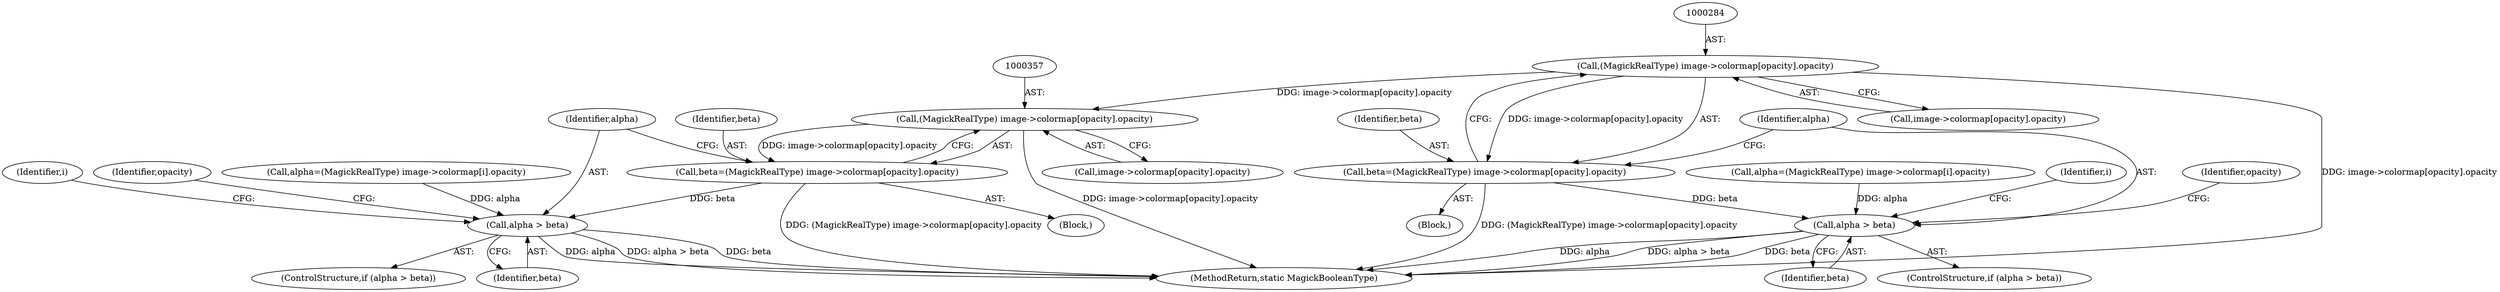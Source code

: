 digraph "0_ImageMagick_10b3823a7619ed22d42764733eb052c4159bc8c1_1@array" {
"1000283" [label="(Call,(MagickRealType) image->colormap[opacity].opacity)"];
"1000281" [label="(Call,beta=(MagickRealType) image->colormap[opacity].opacity)"];
"1000293" [label="(Call,alpha > beta)"];
"1000356" [label="(Call,(MagickRealType) image->colormap[opacity].opacity)"];
"1000354" [label="(Call,beta=(MagickRealType) image->colormap[opacity].opacity)"];
"1000366" [label="(Call,alpha > beta)"];
"1000270" [label="(Call,alpha=(MagickRealType) image->colormap[i].opacity)"];
"1000249" [label="(Identifier,i)"];
"1000283" [label="(Call,(MagickRealType) image->colormap[opacity].opacity)"];
"1000333" [label="(Block,)"];
"1000588" [label="(MethodReturn,static MagickBooleanType)"];
"1000322" [label="(Identifier,i)"];
"1000285" [label="(Call,image->colormap[opacity].opacity)"];
"1000354" [label="(Call,beta=(MagickRealType) image->colormap[opacity].opacity)"];
"1000356" [label="(Call,(MagickRealType) image->colormap[opacity].opacity)"];
"1000282" [label="(Identifier,beta)"];
"1000355" [label="(Identifier,beta)"];
"1000295" [label="(Identifier,beta)"];
"1000297" [label="(Identifier,opacity)"];
"1000294" [label="(Identifier,alpha)"];
"1000293" [label="(Call,alpha > beta)"];
"1000292" [label="(ControlStructure,if (alpha > beta))"];
"1000281" [label="(Call,beta=(MagickRealType) image->colormap[opacity].opacity)"];
"1000343" [label="(Call,alpha=(MagickRealType) image->colormap[i].opacity)"];
"1000358" [label="(Call,image->colormap[opacity].opacity)"];
"1000367" [label="(Identifier,alpha)"];
"1000365" [label="(ControlStructure,if (alpha > beta))"];
"1000260" [label="(Block,)"];
"1000366" [label="(Call,alpha > beta)"];
"1000368" [label="(Identifier,beta)"];
"1000370" [label="(Identifier,opacity)"];
"1000283" -> "1000281"  [label="AST: "];
"1000283" -> "1000285"  [label="CFG: "];
"1000284" -> "1000283"  [label="AST: "];
"1000285" -> "1000283"  [label="AST: "];
"1000281" -> "1000283"  [label="CFG: "];
"1000283" -> "1000588"  [label="DDG: image->colormap[opacity].opacity"];
"1000283" -> "1000281"  [label="DDG: image->colormap[opacity].opacity"];
"1000283" -> "1000356"  [label="DDG: image->colormap[opacity].opacity"];
"1000281" -> "1000260"  [label="AST: "];
"1000282" -> "1000281"  [label="AST: "];
"1000294" -> "1000281"  [label="CFG: "];
"1000281" -> "1000588"  [label="DDG: (MagickRealType) image->colormap[opacity].opacity"];
"1000281" -> "1000293"  [label="DDG: beta"];
"1000293" -> "1000292"  [label="AST: "];
"1000293" -> "1000295"  [label="CFG: "];
"1000294" -> "1000293"  [label="AST: "];
"1000295" -> "1000293"  [label="AST: "];
"1000297" -> "1000293"  [label="CFG: "];
"1000249" -> "1000293"  [label="CFG: "];
"1000293" -> "1000588"  [label="DDG: alpha"];
"1000293" -> "1000588"  [label="DDG: alpha > beta"];
"1000293" -> "1000588"  [label="DDG: beta"];
"1000270" -> "1000293"  [label="DDG: alpha"];
"1000356" -> "1000354"  [label="AST: "];
"1000356" -> "1000358"  [label="CFG: "];
"1000357" -> "1000356"  [label="AST: "];
"1000358" -> "1000356"  [label="AST: "];
"1000354" -> "1000356"  [label="CFG: "];
"1000356" -> "1000588"  [label="DDG: image->colormap[opacity].opacity"];
"1000356" -> "1000354"  [label="DDG: image->colormap[opacity].opacity"];
"1000354" -> "1000333"  [label="AST: "];
"1000355" -> "1000354"  [label="AST: "];
"1000367" -> "1000354"  [label="CFG: "];
"1000354" -> "1000588"  [label="DDG: (MagickRealType) image->colormap[opacity].opacity"];
"1000354" -> "1000366"  [label="DDG: beta"];
"1000366" -> "1000365"  [label="AST: "];
"1000366" -> "1000368"  [label="CFG: "];
"1000367" -> "1000366"  [label="AST: "];
"1000368" -> "1000366"  [label="AST: "];
"1000370" -> "1000366"  [label="CFG: "];
"1000322" -> "1000366"  [label="CFG: "];
"1000366" -> "1000588"  [label="DDG: beta"];
"1000366" -> "1000588"  [label="DDG: alpha"];
"1000366" -> "1000588"  [label="DDG: alpha > beta"];
"1000343" -> "1000366"  [label="DDG: alpha"];
}
